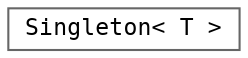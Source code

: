 digraph "クラス階層図"
{
 // LATEX_PDF_SIZE
  bgcolor="transparent";
  edge [fontname=Consolas,fontsize=11,labelfontname=Helvetica,labelfontsize=10];
  node [fontname=Consolas,fontsize=11,shape=box,height=0.2,width=0.4];
  rankdir="LR";
  Node0 [id="Node000000",label="Singleton\< T \>",height=0.2,width=0.4,color="grey40", fillcolor="white", style="filled",URL="$class_singleton.html",tooltip="シングルトンクラスの基底テンプレート"];
}
